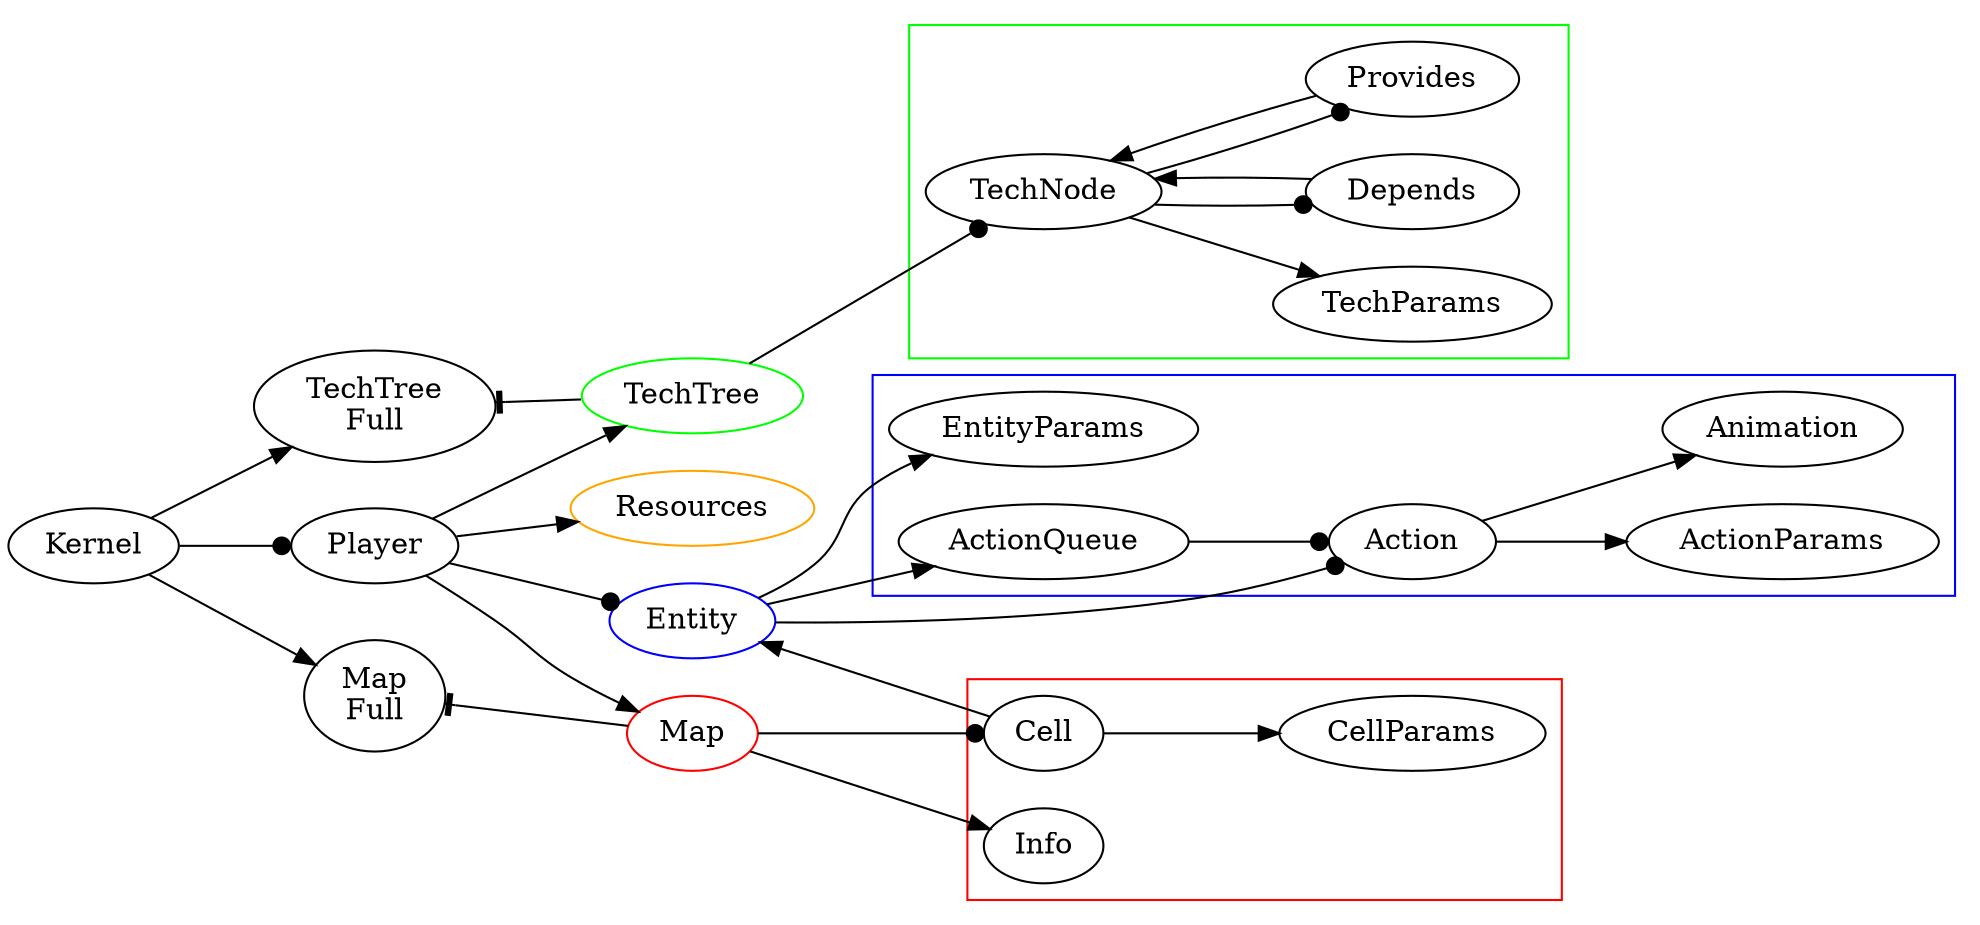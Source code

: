 digraph G 
{
	rankdir=LR;

	Kernel -> {TechTree_Full; Map_Full}
	Kernel -> Player [arrowhead = dot]	
	{rank = same; TechTree_Full; Map_Full; Player}
	
	TechTree_Full [label = "TechTree\nFull"]
	Map_Full [label = "Map\nFull"]	
		
	Player -> {Resources; Map; TechTree;} 
	Player -> Entity [arrowhead = dot]
	{rank = same; Resources; Map; TechTree; Entity}
	
	Resources [color = orange]
	
	subgraph cluster0
	{
		color = red;
		Map -> Map_Full [arrowhead = tee]
		Map -> Info
		Map -> Cell [arrowhead = dot]
			Cell -> CellParams
			Cell -> Entity
	}
	Map [color = red]
	
	subgraph cluster1
	{
		color = green;
		TechTree -> TechTree_Full [arrowhead = tee]
		TechTree -> TechNode [arrowhead = dot]
			TechNode -> TechParams
			TechNode -> {Depends; Provides} [arrowhead = dot]
				Depends -> TechNode
				Provides -> TechNode
	}
	TechTree [color = green]

	subgraph cluster2
	{
		color = blue;
		Entity -> EntityParams
		Entity -> Action [arrowhead = dot]
		Entity -> ActionQueue
			Action -> ActionParams
			Action -> Animation		
			ActionQueue -> Action [arrowhead = dot]
	}
	Entity [color = blue]
}
